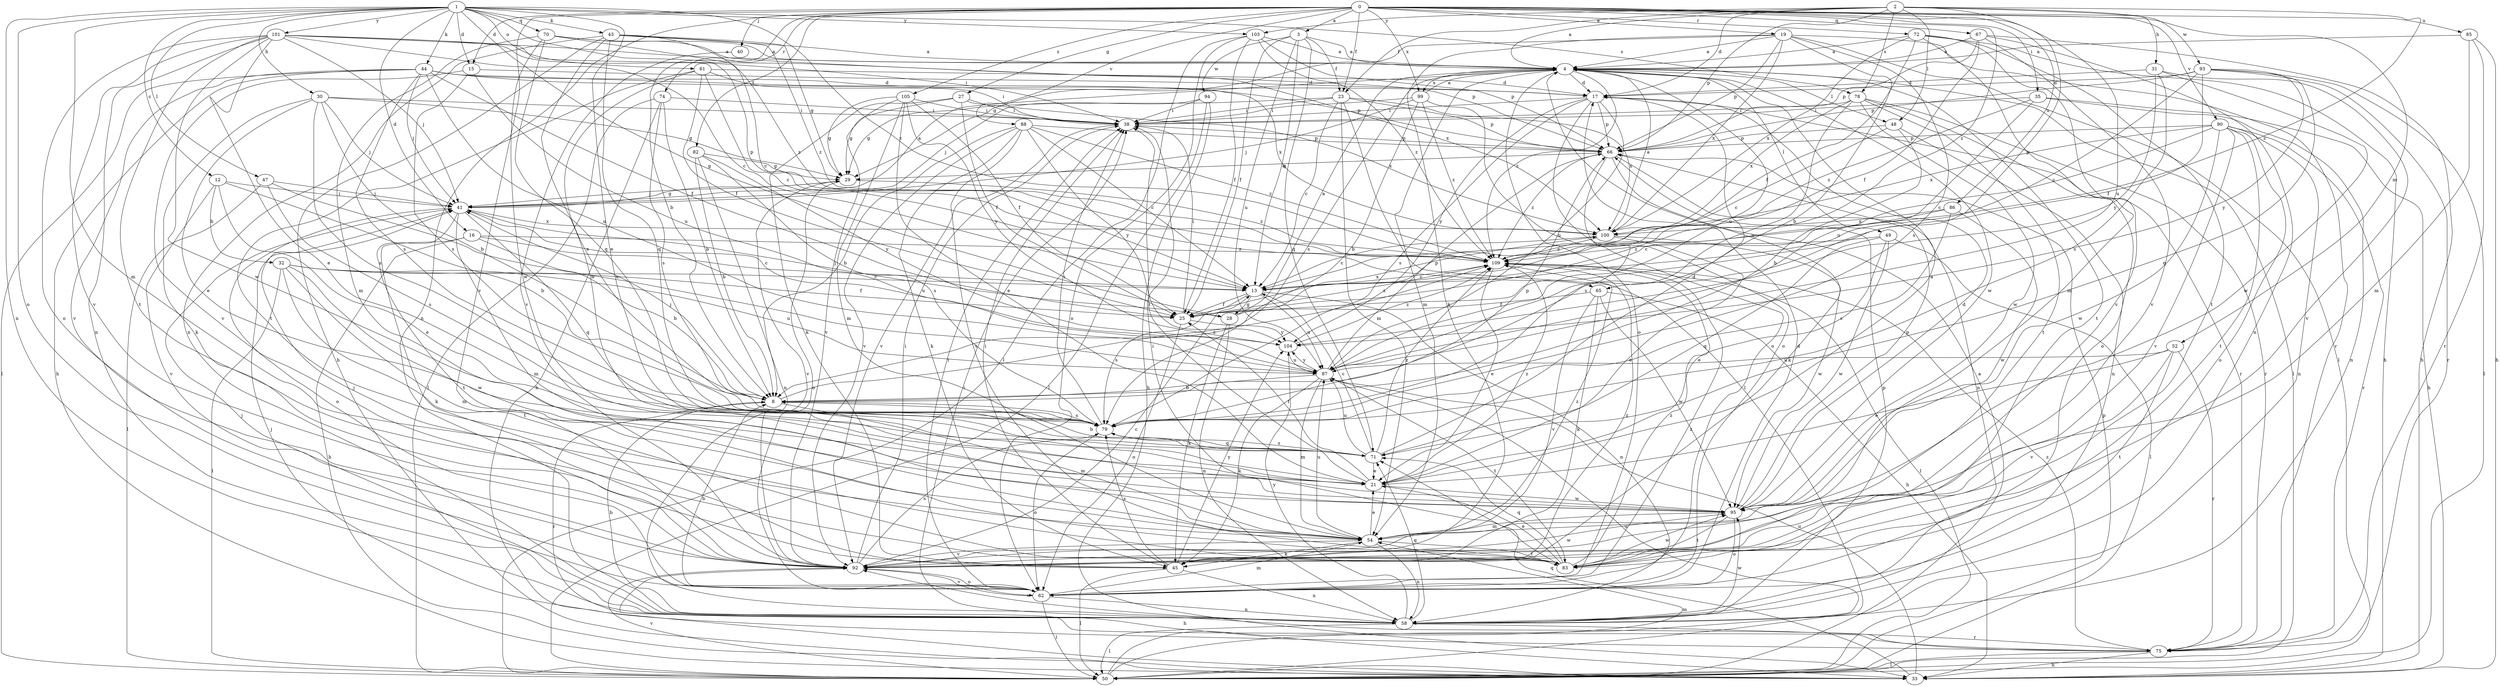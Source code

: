 strict digraph  {
0;
1;
2;
3;
4;
8;
12;
13;
15;
16;
17;
19;
21;
23;
25;
27;
28;
29;
30;
31;
32;
33;
35;
38;
40;
41;
43;
44;
45;
47;
48;
49;
50;
52;
54;
58;
61;
62;
65;
66;
67;
70;
71;
72;
74;
75;
78;
79;
82;
83;
85;
86;
87;
88;
90;
92;
93;
94;
95;
99;
100;
101;
103;
104;
105;
109;
0 -> 3  [label=a];
0 -> 8  [label=b];
0 -> 15  [label=d];
0 -> 19  [label=e];
0 -> 23  [label=f];
0 -> 27  [label=g];
0 -> 35  [label=i];
0 -> 40  [label=j];
0 -> 52  [label=m];
0 -> 58  [label=n];
0 -> 67  [label=q];
0 -> 72  [label=r];
0 -> 74  [label=r];
0 -> 82  [label=t];
0 -> 85  [label=u];
0 -> 86  [label=u];
0 -> 87  [label=u];
0 -> 88  [label=v];
0 -> 90  [label=v];
0 -> 92  [label=v];
0 -> 99  [label=x];
0 -> 105  [label=z];
0 -> 109  [label=z];
1 -> 12  [label=c];
1 -> 15  [label=d];
1 -> 16  [label=d];
1 -> 21  [label=e];
1 -> 28  [label=g];
1 -> 30  [label=h];
1 -> 43  [label=k];
1 -> 44  [label=k];
1 -> 47  [label=l];
1 -> 54  [label=m];
1 -> 58  [label=n];
1 -> 61  [label=o];
1 -> 62  [label=o];
1 -> 65  [label=p];
1 -> 70  [label=q];
1 -> 78  [label=s];
1 -> 101  [label=y];
1 -> 103  [label=y];
1 -> 109  [label=z];
2 -> 4  [label=a];
2 -> 17  [label=d];
2 -> 23  [label=f];
2 -> 31  [label=h];
2 -> 48  [label=l];
2 -> 65  [label=p];
2 -> 66  [label=p];
2 -> 78  [label=s];
2 -> 93  [label=w];
2 -> 103  [label=y];
2 -> 109  [label=z];
3 -> 4  [label=a];
3 -> 13  [label=c];
3 -> 23  [label=f];
3 -> 25  [label=f];
3 -> 71  [label=q];
3 -> 87  [label=u];
3 -> 94  [label=w];
4 -> 17  [label=d];
4 -> 48  [label=l];
4 -> 49  [label=l];
4 -> 50  [label=l];
4 -> 54  [label=m];
4 -> 62  [label=o];
4 -> 79  [label=s];
4 -> 83  [label=t];
4 -> 87  [label=u];
4 -> 95  [label=w];
4 -> 99  [label=x];
4 -> 109  [label=z];
8 -> 41  [label=j];
8 -> 54  [label=m];
8 -> 75  [label=r];
8 -> 79  [label=s];
8 -> 109  [label=z];
12 -> 8  [label=b];
12 -> 21  [label=e];
12 -> 32  [label=h];
12 -> 41  [label=j];
12 -> 92  [label=v];
13 -> 25  [label=f];
13 -> 28  [label=g];
13 -> 58  [label=n];
13 -> 79  [label=s];
13 -> 87  [label=u];
15 -> 17  [label=d];
15 -> 79  [label=s];
15 -> 87  [label=u];
15 -> 92  [label=v];
16 -> 8  [label=b];
16 -> 13  [label=c];
16 -> 33  [label=h];
16 -> 45  [label=k];
16 -> 109  [label=z];
17 -> 38  [label=i];
17 -> 62  [label=o];
17 -> 66  [label=p];
17 -> 75  [label=r];
17 -> 79  [label=s];
17 -> 87  [label=u];
17 -> 104  [label=y];
19 -> 4  [label=a];
19 -> 8  [label=b];
19 -> 29  [label=g];
19 -> 45  [label=k];
19 -> 50  [label=l];
19 -> 66  [label=p];
19 -> 75  [label=r];
19 -> 79  [label=s];
19 -> 100  [label=x];
21 -> 4  [label=a];
21 -> 25  [label=f];
21 -> 38  [label=i];
21 -> 95  [label=w];
21 -> 109  [label=z];
23 -> 13  [label=c];
23 -> 29  [label=g];
23 -> 38  [label=i];
23 -> 50  [label=l];
23 -> 54  [label=m];
23 -> 66  [label=p];
23 -> 100  [label=x];
25 -> 38  [label=i];
25 -> 62  [label=o];
25 -> 104  [label=y];
25 -> 109  [label=z];
27 -> 25  [label=f];
27 -> 29  [label=g];
27 -> 38  [label=i];
27 -> 45  [label=k];
27 -> 100  [label=x];
28 -> 4  [label=a];
28 -> 41  [label=j];
28 -> 45  [label=k];
28 -> 58  [label=n];
28 -> 100  [label=x];
29 -> 41  [label=j];
29 -> 62  [label=o];
29 -> 92  [label=v];
29 -> 109  [label=z];
30 -> 8  [label=b];
30 -> 21  [label=e];
30 -> 29  [label=g];
30 -> 38  [label=i];
30 -> 41  [label=j];
30 -> 45  [label=k];
30 -> 79  [label=s];
31 -> 17  [label=d];
31 -> 79  [label=s];
31 -> 92  [label=v];
31 -> 95  [label=w];
31 -> 104  [label=y];
32 -> 13  [label=c];
32 -> 25  [label=f];
32 -> 50  [label=l];
32 -> 54  [label=m];
32 -> 83  [label=t];
32 -> 87  [label=u];
32 -> 95  [label=w];
33 -> 71  [label=q];
33 -> 87  [label=u];
35 -> 33  [label=h];
35 -> 38  [label=i];
35 -> 58  [label=n];
35 -> 87  [label=u];
35 -> 109  [label=z];
38 -> 66  [label=p];
38 -> 92  [label=v];
40 -> 92  [label=v];
41 -> 4  [label=a];
41 -> 29  [label=g];
41 -> 54  [label=m];
41 -> 62  [label=o];
41 -> 71  [label=q];
41 -> 83  [label=t];
41 -> 87  [label=u];
41 -> 100  [label=x];
43 -> 4  [label=a];
43 -> 13  [label=c];
43 -> 29  [label=g];
43 -> 33  [label=h];
43 -> 58  [label=n];
43 -> 71  [label=q];
43 -> 95  [label=w];
43 -> 109  [label=z];
44 -> 17  [label=d];
44 -> 25  [label=f];
44 -> 33  [label=h];
44 -> 38  [label=i];
44 -> 41  [label=j];
44 -> 50  [label=l];
44 -> 66  [label=p];
44 -> 79  [label=s];
44 -> 87  [label=u];
44 -> 92  [label=v];
45 -> 38  [label=i];
45 -> 50  [label=l];
45 -> 58  [label=n];
45 -> 79  [label=s];
45 -> 104  [label=y];
45 -> 109  [label=z];
47 -> 41  [label=j];
47 -> 50  [label=l];
47 -> 79  [label=s];
47 -> 87  [label=u];
48 -> 8  [label=b];
48 -> 13  [label=c];
48 -> 58  [label=n];
48 -> 66  [label=p];
49 -> 21  [label=e];
49 -> 50  [label=l];
49 -> 71  [label=q];
49 -> 95  [label=w];
49 -> 109  [label=z];
50 -> 4  [label=a];
50 -> 54  [label=m];
50 -> 66  [label=p];
50 -> 87  [label=u];
50 -> 92  [label=v];
52 -> 21  [label=e];
52 -> 75  [label=r];
52 -> 83  [label=t];
52 -> 87  [label=u];
52 -> 92  [label=v];
54 -> 21  [label=e];
54 -> 45  [label=k];
54 -> 58  [label=n];
54 -> 83  [label=t];
54 -> 87  [label=u];
54 -> 92  [label=v];
54 -> 109  [label=z];
58 -> 8  [label=b];
58 -> 41  [label=j];
58 -> 50  [label=l];
58 -> 66  [label=p];
58 -> 71  [label=q];
58 -> 75  [label=r];
58 -> 92  [label=v];
58 -> 95  [label=w];
58 -> 104  [label=y];
61 -> 13  [label=c];
61 -> 17  [label=d];
61 -> 25  [label=f];
61 -> 79  [label=s];
61 -> 83  [label=t];
61 -> 100  [label=x];
62 -> 8  [label=b];
62 -> 17  [label=d];
62 -> 38  [label=i];
62 -> 50  [label=l];
62 -> 54  [label=m];
62 -> 58  [label=n];
62 -> 92  [label=v];
62 -> 109  [label=z];
65 -> 25  [label=f];
65 -> 33  [label=h];
65 -> 45  [label=k];
65 -> 92  [label=v];
65 -> 95  [label=w];
66 -> 29  [label=g];
66 -> 45  [label=k];
66 -> 58  [label=n];
66 -> 79  [label=s];
66 -> 109  [label=z];
67 -> 4  [label=a];
67 -> 25  [label=f];
67 -> 33  [label=h];
67 -> 58  [label=n];
67 -> 66  [label=p];
67 -> 92  [label=v];
70 -> 4  [label=a];
70 -> 54  [label=m];
70 -> 71  [label=q];
70 -> 95  [label=w];
70 -> 100  [label=x];
70 -> 109  [label=z];
71 -> 8  [label=b];
71 -> 13  [label=c];
71 -> 17  [label=d];
71 -> 21  [label=e];
71 -> 79  [label=s];
71 -> 87  [label=u];
71 -> 109  [label=z];
72 -> 4  [label=a];
72 -> 25  [label=f];
72 -> 33  [label=h];
72 -> 54  [label=m];
72 -> 83  [label=t];
72 -> 92  [label=v];
72 -> 100  [label=x];
74 -> 8  [label=b];
74 -> 33  [label=h];
74 -> 38  [label=i];
74 -> 50  [label=l];
74 -> 79  [label=s];
75 -> 33  [label=h];
75 -> 38  [label=i];
75 -> 41  [label=j];
75 -> 50  [label=l];
75 -> 109  [label=z];
78 -> 38  [label=i];
78 -> 62  [label=o];
78 -> 75  [label=r];
78 -> 83  [label=t];
78 -> 87  [label=u];
78 -> 95  [label=w];
78 -> 100  [label=x];
79 -> 38  [label=i];
79 -> 62  [label=o];
79 -> 66  [label=p];
79 -> 71  [label=q];
82 -> 8  [label=b];
82 -> 29  [label=g];
82 -> 58  [label=n];
82 -> 79  [label=s];
82 -> 104  [label=y];
83 -> 21  [label=e];
83 -> 38  [label=i];
83 -> 71  [label=q];
83 -> 95  [label=w];
83 -> 109  [label=z];
85 -> 4  [label=a];
85 -> 33  [label=h];
85 -> 54  [label=m];
85 -> 75  [label=r];
86 -> 13  [label=c];
86 -> 79  [label=s];
86 -> 95  [label=w];
86 -> 100  [label=x];
87 -> 8  [label=b];
87 -> 45  [label=k];
87 -> 54  [label=m];
87 -> 66  [label=p];
87 -> 83  [label=t];
87 -> 104  [label=y];
88 -> 8  [label=b];
88 -> 13  [label=c];
88 -> 45  [label=k];
88 -> 66  [label=p];
88 -> 83  [label=t];
88 -> 92  [label=v];
88 -> 104  [label=y];
88 -> 109  [label=z];
90 -> 13  [label=c];
90 -> 58  [label=n];
90 -> 62  [label=o];
90 -> 66  [label=p];
90 -> 75  [label=r];
90 -> 83  [label=t];
90 -> 92  [label=v];
90 -> 95  [label=w];
90 -> 100  [label=x];
92 -> 13  [label=c];
92 -> 33  [label=h];
92 -> 38  [label=i];
92 -> 41  [label=j];
92 -> 62  [label=o];
92 -> 79  [label=s];
92 -> 95  [label=w];
93 -> 13  [label=c];
93 -> 17  [label=d];
93 -> 25  [label=f];
93 -> 50  [label=l];
93 -> 66  [label=p];
93 -> 71  [label=q];
93 -> 75  [label=r];
93 -> 104  [label=y];
94 -> 33  [label=h];
94 -> 38  [label=i];
94 -> 41  [label=j];
94 -> 50  [label=l];
95 -> 17  [label=d];
95 -> 54  [label=m];
95 -> 62  [label=o];
95 -> 66  [label=p];
95 -> 83  [label=t];
99 -> 4  [label=a];
99 -> 8  [label=b];
99 -> 38  [label=i];
99 -> 41  [label=j];
99 -> 62  [label=o];
99 -> 109  [label=z];
100 -> 4  [label=a];
100 -> 13  [label=c];
100 -> 21  [label=e];
100 -> 95  [label=w];
100 -> 109  [label=z];
101 -> 4  [label=a];
101 -> 13  [label=c];
101 -> 21  [label=e];
101 -> 38  [label=i];
101 -> 41  [label=j];
101 -> 58  [label=n];
101 -> 62  [label=o];
101 -> 66  [label=p];
101 -> 83  [label=t];
101 -> 92  [label=v];
101 -> 95  [label=w];
103 -> 4  [label=a];
103 -> 25  [label=f];
103 -> 50  [label=l];
103 -> 62  [label=o];
103 -> 66  [label=p];
103 -> 109  [label=z];
104 -> 87  [label=u];
104 -> 109  [label=z];
105 -> 21  [label=e];
105 -> 25  [label=f];
105 -> 29  [label=g];
105 -> 38  [label=i];
105 -> 54  [label=m];
105 -> 92  [label=v];
105 -> 104  [label=y];
109 -> 13  [label=c];
109 -> 21  [label=e];
109 -> 50  [label=l];
}
